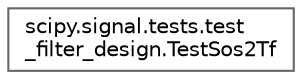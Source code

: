 digraph "Graphical Class Hierarchy"
{
 // LATEX_PDF_SIZE
  bgcolor="transparent";
  edge [fontname=Helvetica,fontsize=10,labelfontname=Helvetica,labelfontsize=10];
  node [fontname=Helvetica,fontsize=10,shape=box,height=0.2,width=0.4];
  rankdir="LR";
  Node0 [id="Node000000",label="scipy.signal.tests.test\l_filter_design.TestSos2Tf",height=0.2,width=0.4,color="grey40", fillcolor="white", style="filled",URL="$d4/d3d/classscipy_1_1signal_1_1tests_1_1test__filter__design_1_1TestSos2Tf.html",tooltip=" "];
}
